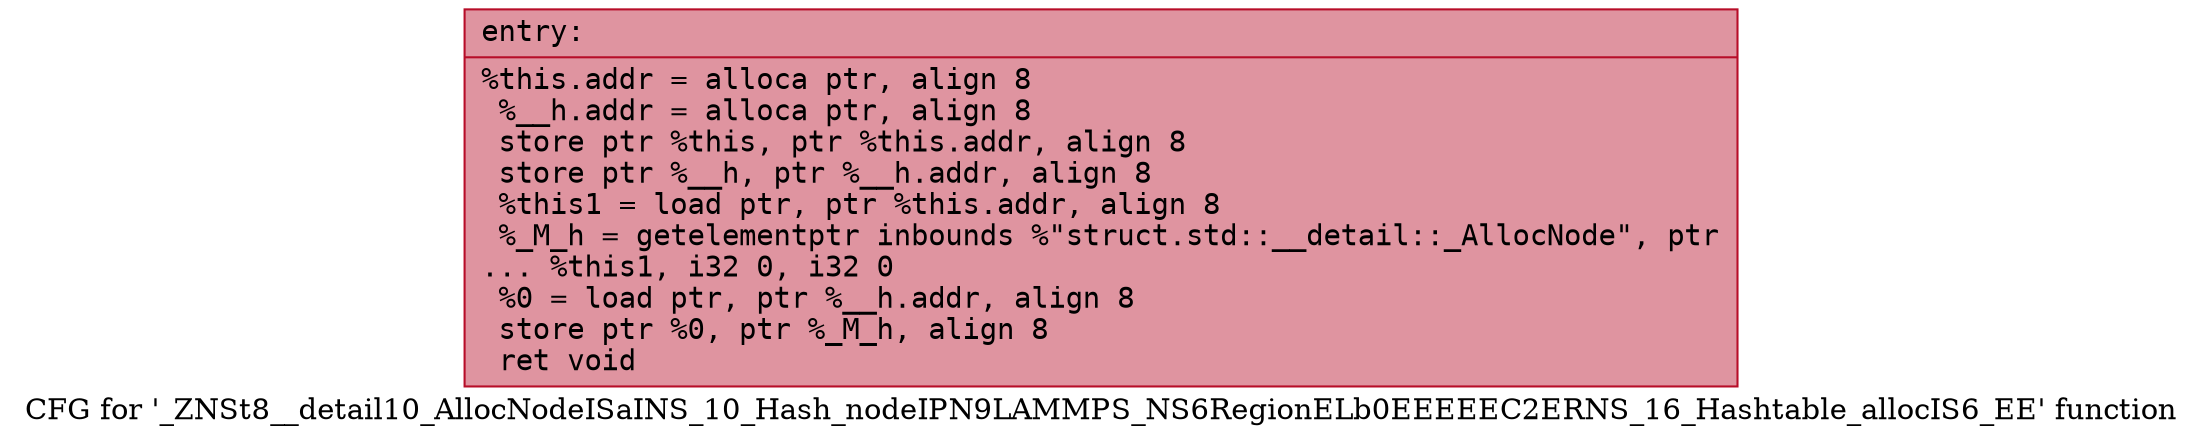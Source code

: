 digraph "CFG for '_ZNSt8__detail10_AllocNodeISaINS_10_Hash_nodeIPN9LAMMPS_NS6RegionELb0EEEEEC2ERNS_16_Hashtable_allocIS6_EE' function" {
	label="CFG for '_ZNSt8__detail10_AllocNodeISaINS_10_Hash_nodeIPN9LAMMPS_NS6RegionELb0EEEEEC2ERNS_16_Hashtable_allocIS6_EE' function";

	Node0x561837f2e490 [shape=record,color="#b70d28ff", style=filled, fillcolor="#b70d2870" fontname="Courier",label="{entry:\l|  %this.addr = alloca ptr, align 8\l  %__h.addr = alloca ptr, align 8\l  store ptr %this, ptr %this.addr, align 8\l  store ptr %__h, ptr %__h.addr, align 8\l  %this1 = load ptr, ptr %this.addr, align 8\l  %_M_h = getelementptr inbounds %\"struct.std::__detail::_AllocNode\", ptr\l... %this1, i32 0, i32 0\l  %0 = load ptr, ptr %__h.addr, align 8\l  store ptr %0, ptr %_M_h, align 8\l  ret void\l}"];
}
